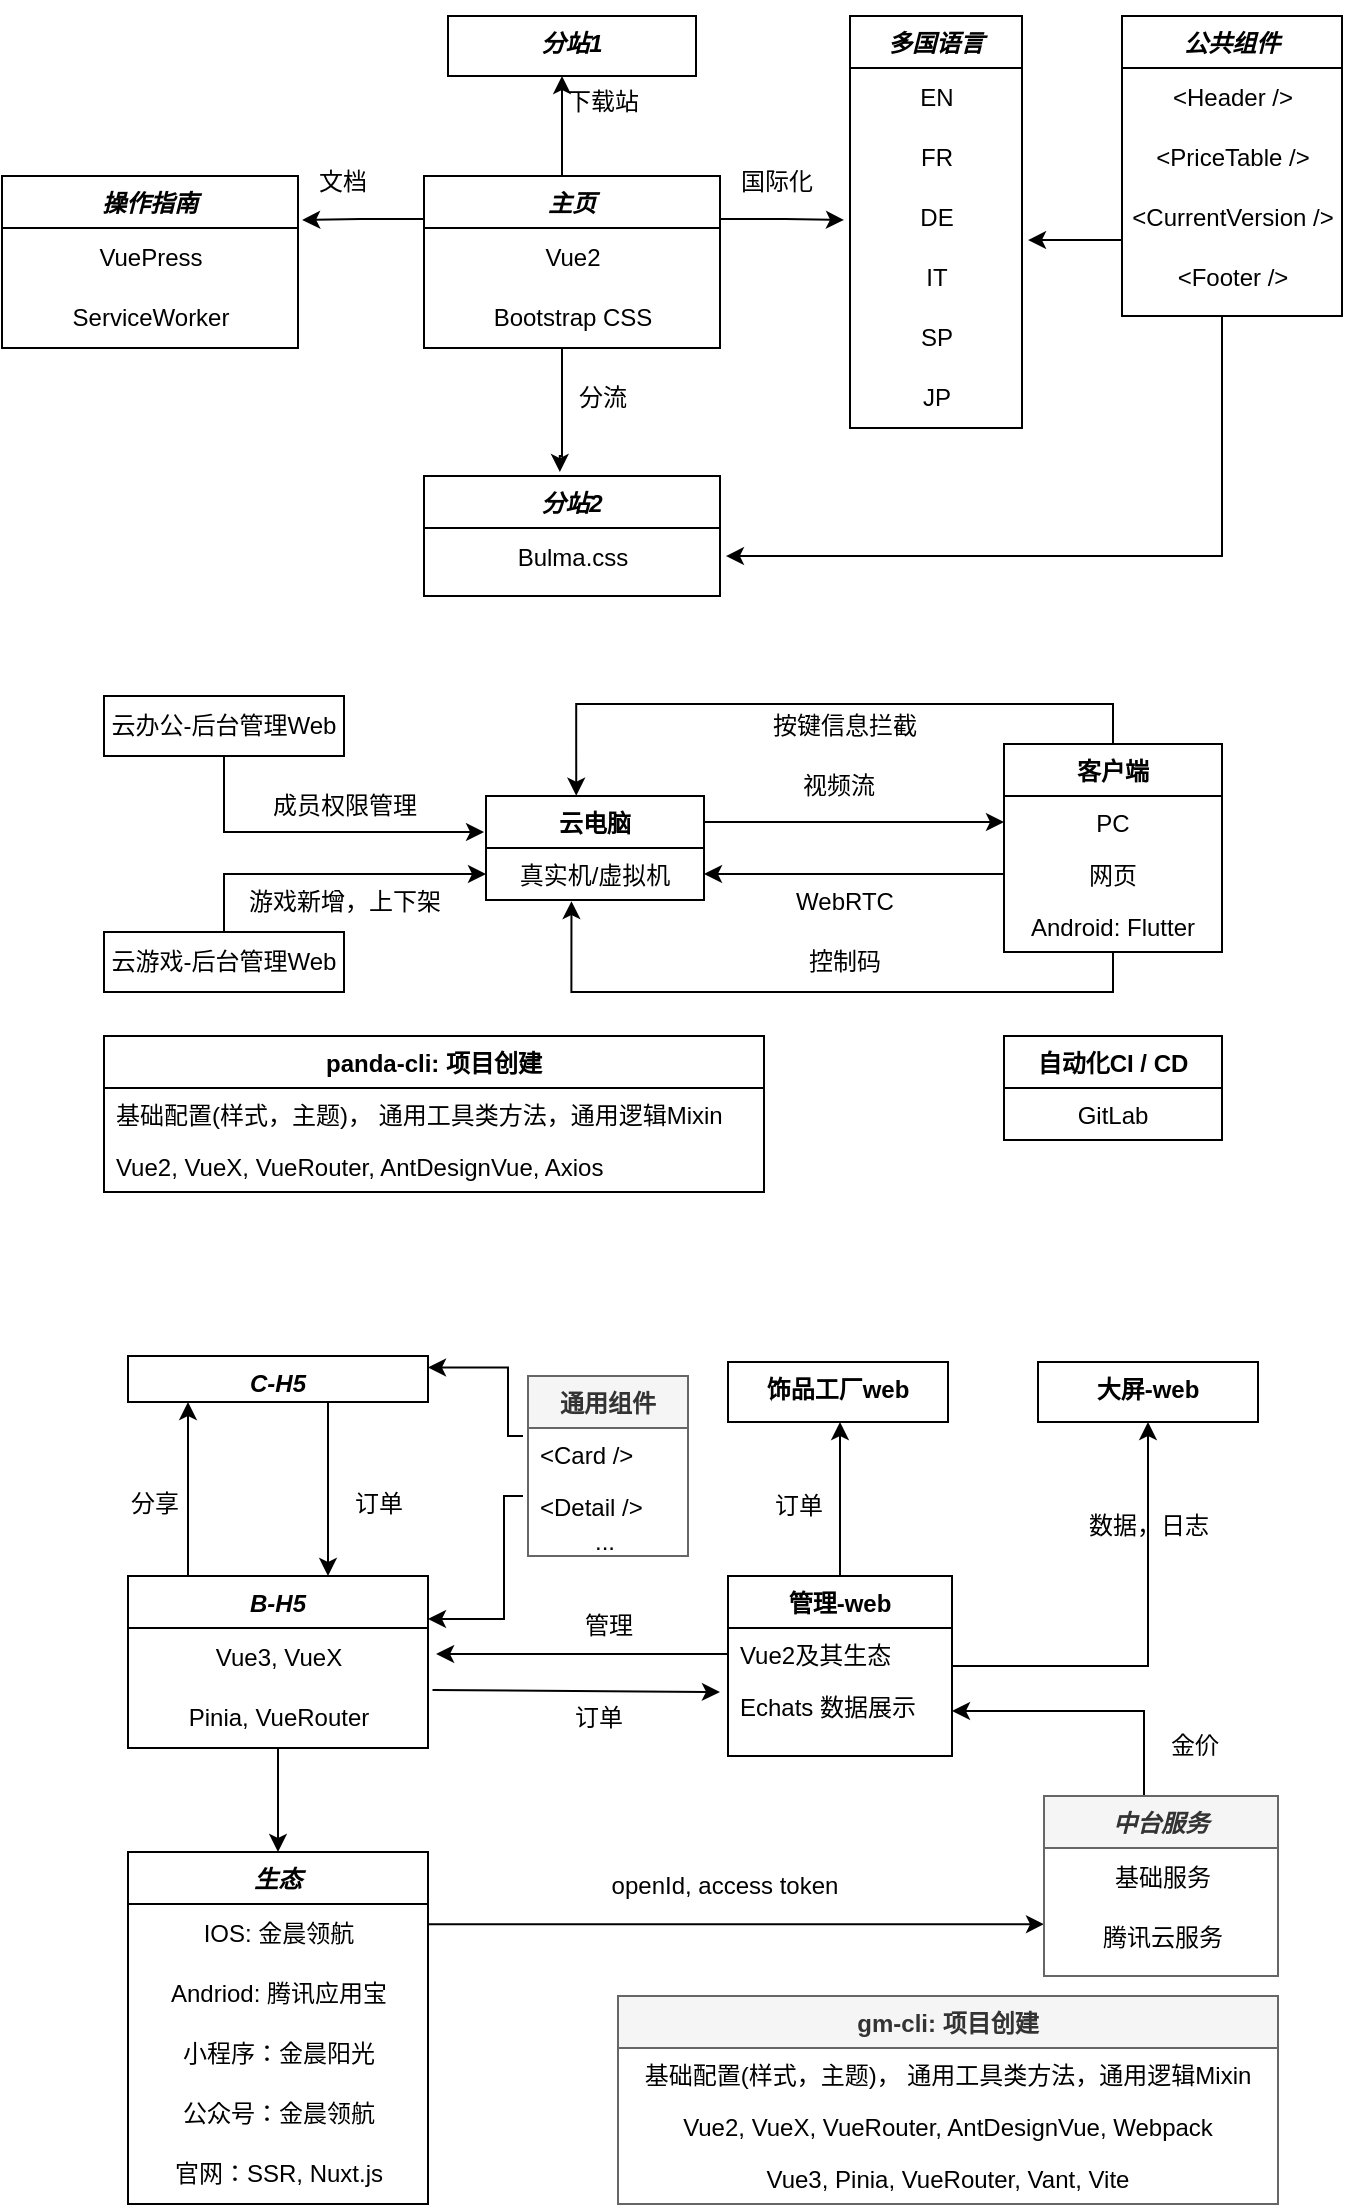 <mxfile version="21.2.1" type="github">
  <diagram id="C5RBs43oDa-KdzZeNtuy" name="Page-1">
    <mxGraphModel dx="1206" dy="685" grid="1" gridSize="10" guides="1" tooltips="1" connect="1" arrows="1" fold="1" page="1" pageScale="1" pageWidth="827" pageHeight="1169" math="0" shadow="0">
      <root>
        <mxCell id="WIyWlLk6GJQsqaUBKTNV-0" />
        <mxCell id="WIyWlLk6GJQsqaUBKTNV-1" parent="WIyWlLk6GJQsqaUBKTNV-0" />
        <mxCell id="tpjXseRRWUNODpJwOPA1-16" value="" style="edgeStyle=orthogonalEdgeStyle;rounded=0;orthogonalLoop=1;jettySize=auto;html=1;" parent="WIyWlLk6GJQsqaUBKTNV-1" source="zkfFHV4jXpPFQw0GAbJ--0" target="tpjXseRRWUNODpJwOPA1-15" edge="1">
          <mxGeometry relative="1" as="geometry">
            <Array as="points">
              <mxPoint x="172" y="780" />
              <mxPoint x="172" y="780" />
            </Array>
          </mxGeometry>
        </mxCell>
        <mxCell id="tpjXseRRWUNODpJwOPA1-34" value="" style="edgeStyle=orthogonalEdgeStyle;rounded=0;orthogonalLoop=1;jettySize=auto;html=1;" parent="WIyWlLk6GJQsqaUBKTNV-1" source="zkfFHV4jXpPFQw0GAbJ--0" target="tpjXseRRWUNODpJwOPA1-31" edge="1">
          <mxGeometry relative="1" as="geometry">
            <Array as="points">
              <mxPoint x="207" y="980" />
              <mxPoint x="207" y="980" />
            </Array>
          </mxGeometry>
        </mxCell>
        <mxCell id="zkfFHV4jXpPFQw0GAbJ--0" value="B-H5" style="swimlane;fontStyle=3;align=center;verticalAlign=top;childLayout=stackLayout;horizontal=1;startSize=26;horizontalStack=0;resizeParent=1;resizeLast=0;collapsible=1;marginBottom=0;rounded=0;shadow=0;strokeWidth=1;" parent="WIyWlLk6GJQsqaUBKTNV-1" vertex="1">
          <mxGeometry x="142" y="830" width="150" height="86" as="geometry">
            <mxRectangle x="230" y="140" width="160" height="26" as="alternateBounds" />
          </mxGeometry>
        </mxCell>
        <mxCell id="tpjXseRRWUNODpJwOPA1-0" value="Vue3, VueX" style="text;html=1;align=center;verticalAlign=middle;resizable=0;points=[];autosize=1;strokeColor=none;fillColor=none;" parent="zkfFHV4jXpPFQw0GAbJ--0" vertex="1">
          <mxGeometry y="26" width="150" height="30" as="geometry" />
        </mxCell>
        <mxCell id="tpjXseRRWUNODpJwOPA1-4" value="Pinia, VueRouter" style="text;html=1;align=center;verticalAlign=middle;resizable=0;points=[];autosize=1;strokeColor=none;fillColor=none;" parent="zkfFHV4jXpPFQw0GAbJ--0" vertex="1">
          <mxGeometry y="56" width="150" height="30" as="geometry" />
        </mxCell>
        <mxCell id="tpjXseRRWUNODpJwOPA1-23" value="" style="edgeStyle=orthogonalEdgeStyle;rounded=0;orthogonalLoop=1;jettySize=auto;html=1;" parent="WIyWlLk6GJQsqaUBKTNV-1" source="zkfFHV4jXpPFQw0GAbJ--17" target="tpjXseRRWUNODpJwOPA1-22" edge="1">
          <mxGeometry relative="1" as="geometry">
            <Array as="points">
              <mxPoint x="496" y="750" />
              <mxPoint x="496" y="750" />
            </Array>
          </mxGeometry>
        </mxCell>
        <mxCell id="tpjXseRRWUNODpJwOPA1-27" value="" style="edgeStyle=orthogonalEdgeStyle;rounded=0;orthogonalLoop=1;jettySize=auto;html=1;" parent="WIyWlLk6GJQsqaUBKTNV-1" source="zkfFHV4jXpPFQw0GAbJ--17" target="tpjXseRRWUNODpJwOPA1-26" edge="1">
          <mxGeometry relative="1" as="geometry" />
        </mxCell>
        <mxCell id="zkfFHV4jXpPFQw0GAbJ--17" value="管理-web" style="swimlane;fontStyle=1;align=center;verticalAlign=top;childLayout=stackLayout;horizontal=1;startSize=26;horizontalStack=0;resizeParent=1;resizeLast=0;collapsible=1;marginBottom=0;rounded=0;shadow=0;strokeWidth=1;" parent="WIyWlLk6GJQsqaUBKTNV-1" vertex="1">
          <mxGeometry x="442" y="830" width="112" height="90" as="geometry">
            <mxRectangle x="550" y="140" width="160" height="26" as="alternateBounds" />
          </mxGeometry>
        </mxCell>
        <mxCell id="zkfFHV4jXpPFQw0GAbJ--21" value="Vue2及其生态" style="text;align=left;verticalAlign=top;spacingLeft=4;spacingRight=4;overflow=hidden;rotatable=0;points=[[0,0.5],[1,0.5]];portConstraint=eastwest;rounded=0;shadow=0;html=0;" parent="zkfFHV4jXpPFQw0GAbJ--17" vertex="1">
          <mxGeometry y="26" width="112" height="26" as="geometry" />
        </mxCell>
        <mxCell id="tpjXseRRWUNODpJwOPA1-5" value="Echats 数据展示" style="text;align=left;verticalAlign=top;spacingLeft=4;spacingRight=4;overflow=hidden;rotatable=0;points=[[0,0.5],[1,0.5]];portConstraint=eastwest;rounded=0;shadow=0;html=0;" parent="zkfFHV4jXpPFQw0GAbJ--17" vertex="1">
          <mxGeometry y="52" width="112" height="26" as="geometry" />
        </mxCell>
        <mxCell id="tpjXseRRWUNODpJwOPA1-10" value="管理" style="text;html=1;align=center;verticalAlign=middle;resizable=0;points=[];autosize=1;strokeColor=none;fillColor=none;" parent="WIyWlLk6GJQsqaUBKTNV-1" vertex="1">
          <mxGeometry x="357" y="840" width="50" height="30" as="geometry" />
        </mxCell>
        <mxCell id="tpjXseRRWUNODpJwOPA1-13" value="" style="edgeStyle=none;orthogonalLoop=1;jettySize=auto;html=1;rounded=0;entryX=-0.036;entryY=0.231;entryDx=0;entryDy=0;entryPerimeter=0;exitX=1.015;exitY=1.033;exitDx=0;exitDy=0;exitPerimeter=0;" parent="WIyWlLk6GJQsqaUBKTNV-1" source="tpjXseRRWUNODpJwOPA1-0" target="tpjXseRRWUNODpJwOPA1-5" edge="1">
          <mxGeometry width="100" relative="1" as="geometry">
            <mxPoint x="296" y="890" as="sourcePoint" />
            <mxPoint x="396" y="890" as="targetPoint" />
            <Array as="points" />
          </mxGeometry>
        </mxCell>
        <mxCell id="tpjXseRRWUNODpJwOPA1-14" value="订单" style="text;html=1;align=center;verticalAlign=middle;resizable=0;points=[];autosize=1;strokeColor=none;fillColor=none;" parent="WIyWlLk6GJQsqaUBKTNV-1" vertex="1">
          <mxGeometry x="352" y="886" width="50" height="30" as="geometry" />
        </mxCell>
        <mxCell id="tpjXseRRWUNODpJwOPA1-62" style="edgeStyle=orthogonalEdgeStyle;rounded=0;orthogonalLoop=1;jettySize=auto;html=1;exitX=0.75;exitY=1;exitDx=0;exitDy=0;" parent="WIyWlLk6GJQsqaUBKTNV-1" source="tpjXseRRWUNODpJwOPA1-15" target="zkfFHV4jXpPFQw0GAbJ--0" edge="1">
          <mxGeometry relative="1" as="geometry">
            <Array as="points">
              <mxPoint x="242" y="743" />
            </Array>
          </mxGeometry>
        </mxCell>
        <mxCell id="tpjXseRRWUNODpJwOPA1-15" value="&lt;b&gt;C-H5&lt;/b&gt;" style="whiteSpace=wrap;html=1;verticalAlign=top;fontStyle=2;startSize=26;rounded=0;shadow=0;strokeWidth=1;" parent="WIyWlLk6GJQsqaUBKTNV-1" vertex="1">
          <mxGeometry x="142" y="720" width="150" height="23" as="geometry" />
        </mxCell>
        <mxCell id="tpjXseRRWUNODpJwOPA1-17" value="分享" style="text;html=1;align=center;verticalAlign=middle;resizable=0;points=[];autosize=1;strokeColor=none;fillColor=none;" parent="WIyWlLk6GJQsqaUBKTNV-1" vertex="1">
          <mxGeometry x="130" y="779" width="50" height="30" as="geometry" />
        </mxCell>
        <mxCell id="tpjXseRRWUNODpJwOPA1-20" value="订单" style="text;html=1;align=center;verticalAlign=middle;resizable=0;points=[];autosize=1;strokeColor=none;fillColor=none;" parent="WIyWlLk6GJQsqaUBKTNV-1" vertex="1">
          <mxGeometry x="242" y="779" width="50" height="30" as="geometry" />
        </mxCell>
        <mxCell id="tpjXseRRWUNODpJwOPA1-22" value="&lt;b&gt;饰品工厂web&lt;/b&gt;" style="whiteSpace=wrap;html=1;verticalAlign=top;fontStyle=0;startSize=26;rounded=0;shadow=0;strokeWidth=1;" parent="WIyWlLk6GJQsqaUBKTNV-1" vertex="1">
          <mxGeometry x="442" y="723" width="110" height="30" as="geometry" />
        </mxCell>
        <mxCell id="tpjXseRRWUNODpJwOPA1-26" value="&lt;b&gt;大屏-web&lt;/b&gt;" style="whiteSpace=wrap;html=1;verticalAlign=top;fontStyle=0;startSize=26;rounded=0;shadow=0;strokeWidth=1;" parent="WIyWlLk6GJQsqaUBKTNV-1" vertex="1">
          <mxGeometry x="597" y="723" width="110" height="30" as="geometry" />
        </mxCell>
        <mxCell id="tpjXseRRWUNODpJwOPA1-28" value="数据，日志" style="text;html=1;align=center;verticalAlign=middle;resizable=0;points=[];autosize=1;strokeColor=none;fillColor=none;" parent="WIyWlLk6GJQsqaUBKTNV-1" vertex="1">
          <mxGeometry x="612" y="790" width="80" height="30" as="geometry" />
        </mxCell>
        <mxCell id="tpjXseRRWUNODpJwOPA1-29" value="订单" style="text;html=1;align=center;verticalAlign=middle;resizable=0;points=[];autosize=1;strokeColor=none;fillColor=none;" parent="WIyWlLk6GJQsqaUBKTNV-1" vertex="1">
          <mxGeometry x="452" y="780" width="50" height="30" as="geometry" />
        </mxCell>
        <mxCell id="pgLAOwvQaar_86PXoUFI-53" style="edgeStyle=orthogonalEdgeStyle;rounded=0;orthogonalLoop=1;jettySize=auto;html=1;exitX=1;exitY=0.25;exitDx=0;exitDy=0;entryX=0;entryY=0.27;entryDx=0;entryDy=0;entryPerimeter=0;" edge="1" parent="WIyWlLk6GJQsqaUBKTNV-1" source="tpjXseRRWUNODpJwOPA1-31" target="tpjXseRRWUNODpJwOPA1-44">
          <mxGeometry relative="1" as="geometry">
            <Array as="points">
              <mxPoint x="292" y="1004" />
            </Array>
          </mxGeometry>
        </mxCell>
        <mxCell id="tpjXseRRWUNODpJwOPA1-31" value="生态" style="swimlane;fontStyle=3;align=center;verticalAlign=top;childLayout=stackLayout;horizontal=1;startSize=26;horizontalStack=0;resizeParent=1;resizeLast=0;collapsible=1;marginBottom=0;rounded=0;shadow=0;strokeWidth=1;" parent="WIyWlLk6GJQsqaUBKTNV-1" vertex="1">
          <mxGeometry x="142" y="968" width="150" height="176" as="geometry">
            <mxRectangle x="162" y="960" width="160" height="26" as="alternateBounds" />
          </mxGeometry>
        </mxCell>
        <mxCell id="tpjXseRRWUNODpJwOPA1-33" value="IOS: 金晨领航" style="text;html=1;align=center;verticalAlign=middle;resizable=0;points=[];autosize=1;strokeColor=none;fillColor=none;" parent="tpjXseRRWUNODpJwOPA1-31" vertex="1">
          <mxGeometry y="26" width="150" height="30" as="geometry" />
        </mxCell>
        <mxCell id="tpjXseRRWUNODpJwOPA1-35" value="Andriod: 腾讯应用宝" style="text;html=1;align=center;verticalAlign=middle;resizable=0;points=[];autosize=1;strokeColor=none;fillColor=none;" parent="tpjXseRRWUNODpJwOPA1-31" vertex="1">
          <mxGeometry y="56" width="150" height="30" as="geometry" />
        </mxCell>
        <mxCell id="tpjXseRRWUNODpJwOPA1-36" value="小程序：金晨阳光" style="text;html=1;align=center;verticalAlign=middle;resizable=0;points=[];autosize=1;strokeColor=none;fillColor=none;" parent="tpjXseRRWUNODpJwOPA1-31" vertex="1">
          <mxGeometry y="86" width="150" height="30" as="geometry" />
        </mxCell>
        <mxCell id="tpjXseRRWUNODpJwOPA1-37" value="公众号：金晨领航" style="text;html=1;align=center;verticalAlign=middle;resizable=0;points=[];autosize=1;strokeColor=none;fillColor=none;" parent="tpjXseRRWUNODpJwOPA1-31" vertex="1">
          <mxGeometry y="116" width="150" height="30" as="geometry" />
        </mxCell>
        <mxCell id="tpjXseRRWUNODpJwOPA1-55" value="官网：SSR, Nuxt.js" style="text;html=1;align=center;verticalAlign=middle;resizable=0;points=[];autosize=1;strokeColor=none;fillColor=none;" parent="tpjXseRRWUNODpJwOPA1-31" vertex="1">
          <mxGeometry y="146" width="150" height="30" as="geometry" />
        </mxCell>
        <mxCell id="pgLAOwvQaar_86PXoUFI-52" style="edgeStyle=orthogonalEdgeStyle;rounded=0;orthogonalLoop=1;jettySize=auto;html=1;exitX=0.5;exitY=0;exitDx=0;exitDy=0;entryX=1;entryY=0.75;entryDx=0;entryDy=0;" edge="1" parent="WIyWlLk6GJQsqaUBKTNV-1" source="tpjXseRRWUNODpJwOPA1-42" target="zkfFHV4jXpPFQw0GAbJ--17">
          <mxGeometry relative="1" as="geometry">
            <Array as="points">
              <mxPoint x="650" y="940" />
              <mxPoint x="650" y="897" />
            </Array>
          </mxGeometry>
        </mxCell>
        <mxCell id="tpjXseRRWUNODpJwOPA1-42" value="中台服务" style="swimlane;fontStyle=3;align=center;verticalAlign=top;childLayout=stackLayout;horizontal=1;startSize=26;horizontalStack=0;resizeParent=1;resizeLast=0;collapsible=1;marginBottom=0;rounded=0;shadow=0;strokeWidth=1;fillColor=#f5f5f5;strokeColor=#666666;fontColor=#333333;" parent="WIyWlLk6GJQsqaUBKTNV-1" vertex="1">
          <mxGeometry x="600" y="940" width="117" height="90" as="geometry">
            <mxRectangle x="230" y="140" width="160" height="26" as="alternateBounds" />
          </mxGeometry>
        </mxCell>
        <mxCell id="tpjXseRRWUNODpJwOPA1-43" value="基础服务" style="text;html=1;align=center;verticalAlign=middle;resizable=0;points=[];autosize=1;strokeColor=none;fillColor=none;" parent="tpjXseRRWUNODpJwOPA1-42" vertex="1">
          <mxGeometry y="26" width="117" height="30" as="geometry" />
        </mxCell>
        <mxCell id="tpjXseRRWUNODpJwOPA1-44" value="腾讯云服务" style="text;html=1;align=center;verticalAlign=middle;resizable=0;points=[];autosize=1;strokeColor=none;fillColor=none;" parent="tpjXseRRWUNODpJwOPA1-42" vertex="1">
          <mxGeometry y="56" width="117" height="30" as="geometry" />
        </mxCell>
        <mxCell id="tpjXseRRWUNODpJwOPA1-49" value="金价" style="text;html=1;align=center;verticalAlign=middle;resizable=0;points=[];autosize=1;strokeColor=none;fillColor=none;" parent="WIyWlLk6GJQsqaUBKTNV-1" vertex="1">
          <mxGeometry x="650" y="900" width="50" height="30" as="geometry" />
        </mxCell>
        <mxCell id="tpjXseRRWUNODpJwOPA1-54" value="openId, access token" style="text;html=1;align=center;verticalAlign=middle;resizable=0;points=[];autosize=1;strokeColor=none;fillColor=none;" parent="WIyWlLk6GJQsqaUBKTNV-1" vertex="1">
          <mxGeometry x="370" y="970" width="140" height="30" as="geometry" />
        </mxCell>
        <mxCell id="tpjXseRRWUNODpJwOPA1-58" style="edgeStyle=orthogonalEdgeStyle;rounded=0;orthogonalLoop=1;jettySize=auto;html=1;exitX=0.25;exitY=1;exitDx=0;exitDy=0;entryX=1;entryY=0.25;entryDx=0;entryDy=0;" parent="WIyWlLk6GJQsqaUBKTNV-1" target="zkfFHV4jXpPFQw0GAbJ--0" edge="1">
          <mxGeometry relative="1" as="geometry">
            <mxPoint x="339.5" y="790" as="sourcePoint" />
            <Array as="points">
              <mxPoint x="330" y="790" />
              <mxPoint x="330" y="852" />
            </Array>
          </mxGeometry>
        </mxCell>
        <mxCell id="tpjXseRRWUNODpJwOPA1-64" style="edgeStyle=orthogonalEdgeStyle;rounded=0;orthogonalLoop=1;jettySize=auto;html=1;exitX=0.25;exitY=0;exitDx=0;exitDy=0;entryX=1;entryY=0.25;entryDx=0;entryDy=0;" parent="WIyWlLk6GJQsqaUBKTNV-1" target="tpjXseRRWUNODpJwOPA1-15" edge="1">
          <mxGeometry relative="1" as="geometry">
            <mxPoint x="339.5" y="760" as="sourcePoint" />
            <Array as="points">
              <mxPoint x="332" y="760" />
              <mxPoint x="332" y="726" />
            </Array>
          </mxGeometry>
        </mxCell>
        <mxCell id="tpjXseRRWUNODpJwOPA1-63" style="edgeStyle=orthogonalEdgeStyle;rounded=0;orthogonalLoop=1;jettySize=auto;html=1;exitX=0;exitY=0.5;exitDx=0;exitDy=0;entryX=1.027;entryY=0.433;entryDx=0;entryDy=0;entryPerimeter=0;" parent="WIyWlLk6GJQsqaUBKTNV-1" source="zkfFHV4jXpPFQw0GAbJ--21" target="tpjXseRRWUNODpJwOPA1-0" edge="1">
          <mxGeometry relative="1" as="geometry" />
        </mxCell>
        <mxCell id="tpjXseRRWUNODpJwOPA1-125" value="" style="group" parent="WIyWlLk6GJQsqaUBKTNV-1" vertex="1" connectable="0">
          <mxGeometry x="79" y="50" width="670" height="290" as="geometry" />
        </mxCell>
        <mxCell id="tpjXseRRWUNODpJwOPA1-66" value="主页&#xa;" style="swimlane;fontStyle=3;align=center;verticalAlign=top;childLayout=stackLayout;horizontal=1;startSize=26;horizontalStack=0;resizeParent=1;resizeLast=0;collapsible=1;marginBottom=0;rounded=0;shadow=0;strokeWidth=1;" parent="tpjXseRRWUNODpJwOPA1-125" vertex="1">
          <mxGeometry x="211" y="80" width="148" height="86" as="geometry">
            <mxRectangle x="162" y="960" width="160" height="26" as="alternateBounds" />
          </mxGeometry>
        </mxCell>
        <mxCell id="tpjXseRRWUNODpJwOPA1-67" value="Vue2" style="text;html=1;align=center;verticalAlign=middle;resizable=0;points=[];autosize=1;strokeColor=none;fillColor=none;" parent="tpjXseRRWUNODpJwOPA1-66" vertex="1">
          <mxGeometry y="26" width="148" height="30" as="geometry" />
        </mxCell>
        <mxCell id="tpjXseRRWUNODpJwOPA1-112" value="Bootstrap CSS" style="text;html=1;align=center;verticalAlign=middle;resizable=0;points=[];autosize=1;strokeColor=none;fillColor=none;" parent="tpjXseRRWUNODpJwOPA1-66" vertex="1">
          <mxGeometry y="56" width="148" height="30" as="geometry" />
        </mxCell>
        <mxCell id="tpjXseRRWUNODpJwOPA1-73" value="分站1" style="whiteSpace=wrap;html=1;verticalAlign=top;fontStyle=3;startSize=26;rounded=0;shadow=0;strokeWidth=1;" parent="tpjXseRRWUNODpJwOPA1-125" vertex="1">
          <mxGeometry x="223" width="124" height="30" as="geometry" />
        </mxCell>
        <mxCell id="tpjXseRRWUNODpJwOPA1-74" value="" style="edgeStyle=orthogonalEdgeStyle;rounded=0;orthogonalLoop=1;jettySize=auto;html=1;" parent="tpjXseRRWUNODpJwOPA1-125" source="tpjXseRRWUNODpJwOPA1-66" target="tpjXseRRWUNODpJwOPA1-73" edge="1">
          <mxGeometry relative="1" as="geometry">
            <Array as="points">
              <mxPoint x="280" y="50" />
              <mxPoint x="280" y="50" />
            </Array>
          </mxGeometry>
        </mxCell>
        <mxCell id="tpjXseRRWUNODpJwOPA1-81" value="多国语言" style="swimlane;fontStyle=3;align=center;verticalAlign=top;childLayout=stackLayout;horizontal=1;startSize=26;horizontalStack=0;resizeParent=1;resizeLast=0;collapsible=1;marginBottom=0;rounded=0;shadow=0;strokeWidth=1;" parent="tpjXseRRWUNODpJwOPA1-125" vertex="1">
          <mxGeometry x="424" width="86" height="206" as="geometry">
            <mxRectangle x="162" y="960" width="160" height="26" as="alternateBounds" />
          </mxGeometry>
        </mxCell>
        <mxCell id="tpjXseRRWUNODpJwOPA1-82" value="EN" style="text;html=1;align=center;verticalAlign=middle;resizable=0;points=[];autosize=1;strokeColor=none;fillColor=none;" parent="tpjXseRRWUNODpJwOPA1-81" vertex="1">
          <mxGeometry y="26" width="86" height="30" as="geometry" />
        </mxCell>
        <mxCell id="tpjXseRRWUNODpJwOPA1-83" value="FR" style="text;html=1;align=center;verticalAlign=middle;resizable=0;points=[];autosize=1;strokeColor=none;fillColor=none;" parent="tpjXseRRWUNODpJwOPA1-81" vertex="1">
          <mxGeometry y="56" width="86" height="30" as="geometry" />
        </mxCell>
        <mxCell id="tpjXseRRWUNODpJwOPA1-84" value="DE" style="text;html=1;align=center;verticalAlign=middle;resizable=0;points=[];autosize=1;strokeColor=none;fillColor=none;" parent="tpjXseRRWUNODpJwOPA1-81" vertex="1">
          <mxGeometry y="86" width="86" height="30" as="geometry" />
        </mxCell>
        <mxCell id="tpjXseRRWUNODpJwOPA1-85" value="IT" style="text;html=1;align=center;verticalAlign=middle;resizable=0;points=[];autosize=1;strokeColor=none;fillColor=none;" parent="tpjXseRRWUNODpJwOPA1-81" vertex="1">
          <mxGeometry y="116" width="86" height="30" as="geometry" />
        </mxCell>
        <mxCell id="tpjXseRRWUNODpJwOPA1-86" value="SP" style="text;html=1;align=center;verticalAlign=middle;resizable=0;points=[];autosize=1;strokeColor=none;fillColor=none;" parent="tpjXseRRWUNODpJwOPA1-81" vertex="1">
          <mxGeometry y="146" width="86" height="30" as="geometry" />
        </mxCell>
        <mxCell id="tpjXseRRWUNODpJwOPA1-87" value="JP" style="text;html=1;align=center;verticalAlign=middle;resizable=0;points=[];autosize=1;strokeColor=none;fillColor=none;" parent="tpjXseRRWUNODpJwOPA1-81" vertex="1">
          <mxGeometry y="176" width="86" height="30" as="geometry" />
        </mxCell>
        <mxCell id="tpjXseRRWUNODpJwOPA1-123" style="edgeStyle=orthogonalEdgeStyle;rounded=0;orthogonalLoop=1;jettySize=auto;html=1;exitX=1;exitY=0.25;exitDx=0;exitDy=0;entryX=-0.035;entryY=0.533;entryDx=0;entryDy=0;entryPerimeter=0;" parent="tpjXseRRWUNODpJwOPA1-125" source="tpjXseRRWUNODpJwOPA1-66" target="tpjXseRRWUNODpJwOPA1-84" edge="1">
          <mxGeometry relative="1" as="geometry" />
        </mxCell>
        <mxCell id="tpjXseRRWUNODpJwOPA1-103" style="edgeStyle=orthogonalEdgeStyle;rounded=0;orthogonalLoop=1;jettySize=auto;html=1;exitX=0;exitY=0;exitDx=0;exitDy=0;entryX=1.035;entryY=-0.133;entryDx=0;entryDy=0;entryPerimeter=0;" parent="tpjXseRRWUNODpJwOPA1-125" source="tpjXseRRWUNODpJwOPA1-94" target="tpjXseRRWUNODpJwOPA1-85" edge="1">
          <mxGeometry relative="1" as="geometry">
            <Array as="points">
              <mxPoint x="560" y="112" />
            </Array>
          </mxGeometry>
        </mxCell>
        <mxCell id="tpjXseRRWUNODpJwOPA1-94" value="公共组件" style="swimlane;fontStyle=3;align=center;verticalAlign=top;childLayout=stackLayout;horizontal=1;startSize=26;horizontalStack=0;resizeParent=1;resizeLast=0;collapsible=1;marginBottom=0;rounded=0;shadow=0;strokeWidth=1;" parent="tpjXseRRWUNODpJwOPA1-125" vertex="1">
          <mxGeometry x="560" width="110" height="150" as="geometry">
            <mxRectangle x="162" y="960" width="160" height="26" as="alternateBounds" />
          </mxGeometry>
        </mxCell>
        <mxCell id="tpjXseRRWUNODpJwOPA1-97" value="&amp;lt;Header /&amp;gt;" style="text;html=1;align=center;verticalAlign=middle;resizable=0;points=[];autosize=1;strokeColor=none;fillColor=none;" parent="tpjXseRRWUNODpJwOPA1-94" vertex="1">
          <mxGeometry y="26" width="110" height="30" as="geometry" />
        </mxCell>
        <mxCell id="tpjXseRRWUNODpJwOPA1-100" value="&amp;lt;PriceTable /&amp;gt;" style="text;html=1;align=center;verticalAlign=middle;resizable=0;points=[];autosize=1;strokeColor=none;fillColor=none;" parent="tpjXseRRWUNODpJwOPA1-94" vertex="1">
          <mxGeometry y="56" width="110" height="30" as="geometry" />
        </mxCell>
        <mxCell id="tpjXseRRWUNODpJwOPA1-101" value="&amp;lt;CurrentVersion /&amp;gt;" style="text;html=1;align=center;verticalAlign=middle;resizable=0;points=[];autosize=1;strokeColor=none;fillColor=none;" parent="tpjXseRRWUNODpJwOPA1-94" vertex="1">
          <mxGeometry y="86" width="110" height="30" as="geometry" />
        </mxCell>
        <mxCell id="tpjXseRRWUNODpJwOPA1-102" value="&amp;lt;Footer /&amp;gt;" style="text;html=1;align=center;verticalAlign=middle;resizable=0;points=[];autosize=1;strokeColor=none;fillColor=none;" parent="tpjXseRRWUNODpJwOPA1-94" vertex="1">
          <mxGeometry y="116" width="110" height="30" as="geometry" />
        </mxCell>
        <mxCell id="tpjXseRRWUNODpJwOPA1-106" value="操作指南" style="swimlane;fontStyle=3;align=center;verticalAlign=top;childLayout=stackLayout;horizontal=1;startSize=26;horizontalStack=0;resizeParent=1;resizeLast=0;collapsible=1;marginBottom=0;rounded=0;shadow=0;strokeWidth=1;" parent="tpjXseRRWUNODpJwOPA1-125" vertex="1">
          <mxGeometry y="80" width="148" height="86" as="geometry">
            <mxRectangle x="162" y="960" width="160" height="26" as="alternateBounds" />
          </mxGeometry>
        </mxCell>
        <mxCell id="tpjXseRRWUNODpJwOPA1-107" value="VuePress" style="text;html=1;align=center;verticalAlign=middle;resizable=0;points=[];autosize=1;strokeColor=none;fillColor=none;" parent="tpjXseRRWUNODpJwOPA1-106" vertex="1">
          <mxGeometry y="26" width="148" height="30" as="geometry" />
        </mxCell>
        <mxCell id="tpjXseRRWUNODpJwOPA1-108" value="ServiceWorker" style="text;html=1;align=center;verticalAlign=middle;resizable=0;points=[];autosize=1;strokeColor=none;fillColor=none;" parent="tpjXseRRWUNODpJwOPA1-106" vertex="1">
          <mxGeometry y="56" width="148" height="30" as="geometry" />
        </mxCell>
        <mxCell id="tpjXseRRWUNODpJwOPA1-115" style="edgeStyle=orthogonalEdgeStyle;rounded=0;orthogonalLoop=1;jettySize=auto;html=1;exitX=0;exitY=0.25;exitDx=0;exitDy=0;entryX=1.014;entryY=-0.133;entryDx=0;entryDy=0;entryPerimeter=0;" parent="tpjXseRRWUNODpJwOPA1-125" source="tpjXseRRWUNODpJwOPA1-66" target="tpjXseRRWUNODpJwOPA1-107" edge="1">
          <mxGeometry relative="1" as="geometry" />
        </mxCell>
        <mxCell id="tpjXseRRWUNODpJwOPA1-110" value="分站2" style="swimlane;fontStyle=3;align=center;verticalAlign=top;childLayout=stackLayout;horizontal=1;startSize=26;horizontalStack=0;resizeParent=1;resizeLast=0;collapsible=1;marginBottom=0;rounded=0;shadow=0;strokeWidth=1;" parent="tpjXseRRWUNODpJwOPA1-125" vertex="1">
          <mxGeometry x="211" y="230" width="148" height="60" as="geometry">
            <mxRectangle x="162" y="960" width="160" height="26" as="alternateBounds" />
          </mxGeometry>
        </mxCell>
        <mxCell id="tpjXseRRWUNODpJwOPA1-111" value="Bulma.css" style="text;html=1;align=center;verticalAlign=middle;resizable=0;points=[];autosize=1;strokeColor=none;fillColor=none;" parent="tpjXseRRWUNODpJwOPA1-110" vertex="1">
          <mxGeometry y="26" width="148" height="30" as="geometry" />
        </mxCell>
        <mxCell id="tpjXseRRWUNODpJwOPA1-104" style="edgeStyle=orthogonalEdgeStyle;rounded=0;orthogonalLoop=1;jettySize=auto;html=1;exitX=0.5;exitY=1;exitDx=0;exitDy=0;entryX=1.02;entryY=0.467;entryDx=0;entryDy=0;entryPerimeter=0;" parent="tpjXseRRWUNODpJwOPA1-125" source="tpjXseRRWUNODpJwOPA1-94" target="tpjXseRRWUNODpJwOPA1-111" edge="1">
          <mxGeometry relative="1" as="geometry">
            <mxPoint x="380" y="270" as="targetPoint" />
            <Array as="points">
              <mxPoint x="610" y="270" />
            </Array>
          </mxGeometry>
        </mxCell>
        <mxCell id="tpjXseRRWUNODpJwOPA1-93" value="" style="edgeStyle=orthogonalEdgeStyle;rounded=0;orthogonalLoop=1;jettySize=auto;html=1;entryX=0.459;entryY=-0.033;entryDx=0;entryDy=0;entryPerimeter=0;" parent="tpjXseRRWUNODpJwOPA1-125" source="tpjXseRRWUNODpJwOPA1-66" target="tpjXseRRWUNODpJwOPA1-110" edge="1">
          <mxGeometry relative="1" as="geometry">
            <mxPoint x="270" y="220" as="targetPoint" />
            <Array as="points">
              <mxPoint x="280" y="220" />
              <mxPoint x="279" y="220" />
            </Array>
          </mxGeometry>
        </mxCell>
        <mxCell id="tpjXseRRWUNODpJwOPA1-113" value="下载站" style="text;html=1;align=center;verticalAlign=middle;resizable=0;points=[];autosize=1;strokeColor=none;fillColor=none;" parent="tpjXseRRWUNODpJwOPA1-125" vertex="1">
          <mxGeometry x="270" y="28" width="60" height="30" as="geometry" />
        </mxCell>
        <mxCell id="tpjXseRRWUNODpJwOPA1-114" value="分流" style="text;html=1;align=center;verticalAlign=middle;resizable=0;points=[];autosize=1;strokeColor=none;fillColor=none;" parent="tpjXseRRWUNODpJwOPA1-125" vertex="1">
          <mxGeometry x="275" y="176" width="50" height="30" as="geometry" />
        </mxCell>
        <mxCell id="tpjXseRRWUNODpJwOPA1-116" value="文档" style="text;html=1;align=center;verticalAlign=middle;resizable=0;points=[];autosize=1;strokeColor=none;fillColor=none;" parent="tpjXseRRWUNODpJwOPA1-125" vertex="1">
          <mxGeometry x="145" y="68" width="50" height="30" as="geometry" />
        </mxCell>
        <mxCell id="tpjXseRRWUNODpJwOPA1-124" value="国际化" style="text;html=1;align=center;verticalAlign=middle;resizable=0;points=[];autosize=1;strokeColor=none;fillColor=none;" parent="tpjXseRRWUNODpJwOPA1-125" vertex="1">
          <mxGeometry x="357" y="68" width="60" height="30" as="geometry" />
        </mxCell>
        <mxCell id="pgLAOwvQaar_86PXoUFI-1" value="通用组件" style="swimlane;fontStyle=1;align=center;verticalAlign=top;childLayout=stackLayout;horizontal=1;startSize=26;horizontalStack=0;resizeParent=1;resizeLast=0;collapsible=1;marginBottom=0;rounded=0;shadow=0;strokeWidth=1;fillColor=#f5f5f5;fontColor=#333333;strokeColor=#666666;" vertex="1" parent="WIyWlLk6GJQsqaUBKTNV-1">
          <mxGeometry x="342" y="730" width="80" height="90" as="geometry">
            <mxRectangle x="550" y="140" width="160" height="26" as="alternateBounds" />
          </mxGeometry>
        </mxCell>
        <mxCell id="pgLAOwvQaar_86PXoUFI-2" value="&lt;Card /&gt;" style="text;align=left;verticalAlign=top;spacingLeft=4;spacingRight=4;overflow=hidden;rotatable=0;points=[[0,0.5],[1,0.5]];portConstraint=eastwest;rounded=0;shadow=0;html=0;" vertex="1" parent="pgLAOwvQaar_86PXoUFI-1">
          <mxGeometry y="26" width="80" height="26" as="geometry" />
        </mxCell>
        <mxCell id="pgLAOwvQaar_86PXoUFI-3" value="&lt;Detail /&gt;" style="text;align=left;verticalAlign=top;spacingLeft=4;spacingRight=4;overflow=hidden;rotatable=0;points=[[0,0.5],[1,0.5]];portConstraint=eastwest;rounded=0;shadow=0;html=0;" vertex="1" parent="pgLAOwvQaar_86PXoUFI-1">
          <mxGeometry y="52" width="80" height="26" as="geometry" />
        </mxCell>
        <mxCell id="pgLAOwvQaar_86PXoUFI-6" value="..." style="text;html=1;align=center;verticalAlign=middle;resizable=0;points=[];autosize=1;strokeColor=none;fillColor=none;" vertex="1" parent="WIyWlLk6GJQsqaUBKTNV-1">
          <mxGeometry x="365" y="798" width="30" height="30" as="geometry" />
        </mxCell>
        <mxCell id="pgLAOwvQaar_86PXoUFI-26" style="edgeStyle=orthogonalEdgeStyle;rounded=0;orthogonalLoop=1;jettySize=auto;html=1;exitX=1;exitY=0.25;exitDx=0;exitDy=0;entryX=0;entryY=0.5;entryDx=0;entryDy=0;" edge="1" parent="WIyWlLk6GJQsqaUBKTNV-1" source="pgLAOwvQaar_86PXoUFI-18" target="pgLAOwvQaar_86PXoUFI-23">
          <mxGeometry relative="1" as="geometry" />
        </mxCell>
        <mxCell id="pgLAOwvQaar_86PXoUFI-18" value="云电脑" style="swimlane;fontStyle=1;align=center;verticalAlign=top;childLayout=stackLayout;horizontal=1;startSize=26;horizontalStack=0;resizeParent=1;resizeLast=0;collapsible=1;marginBottom=0;rounded=0;shadow=0;strokeWidth=1;" vertex="1" parent="WIyWlLk6GJQsqaUBKTNV-1">
          <mxGeometry x="321" y="440" width="109" height="52" as="geometry">
            <mxRectangle x="550" y="140" width="160" height="26" as="alternateBounds" />
          </mxGeometry>
        </mxCell>
        <mxCell id="pgLAOwvQaar_86PXoUFI-19" value="真实机/虚拟机" style="text;align=center;verticalAlign=top;spacingLeft=4;spacingRight=4;overflow=hidden;rotatable=0;points=[[0,0.5],[1,0.5]];portConstraint=eastwest;rounded=0;shadow=0;html=0;" vertex="1" parent="pgLAOwvQaar_86PXoUFI-18">
          <mxGeometry y="26" width="109" height="26" as="geometry" />
        </mxCell>
        <mxCell id="pgLAOwvQaar_86PXoUFI-30" style="edgeStyle=orthogonalEdgeStyle;rounded=0;orthogonalLoop=1;jettySize=auto;html=1;exitX=0.5;exitY=1;exitDx=0;exitDy=0;entryX=0.392;entryY=1.022;entryDx=0;entryDy=0;entryPerimeter=0;" edge="1" parent="WIyWlLk6GJQsqaUBKTNV-1" source="pgLAOwvQaar_86PXoUFI-22" target="pgLAOwvQaar_86PXoUFI-19">
          <mxGeometry relative="1" as="geometry" />
        </mxCell>
        <mxCell id="pgLAOwvQaar_86PXoUFI-33" style="edgeStyle=orthogonalEdgeStyle;rounded=0;orthogonalLoop=1;jettySize=auto;html=1;exitX=0.5;exitY=0;exitDx=0;exitDy=0;entryX=0.414;entryY=-0.003;entryDx=0;entryDy=0;entryPerimeter=0;" edge="1" parent="WIyWlLk6GJQsqaUBKTNV-1" source="pgLAOwvQaar_86PXoUFI-22" target="pgLAOwvQaar_86PXoUFI-18">
          <mxGeometry relative="1" as="geometry" />
        </mxCell>
        <mxCell id="pgLAOwvQaar_86PXoUFI-22" value="客户端" style="swimlane;fontStyle=1;align=center;verticalAlign=top;childLayout=stackLayout;horizontal=1;startSize=26;horizontalStack=0;resizeParent=1;resizeLast=0;collapsible=1;marginBottom=0;rounded=0;shadow=0;strokeWidth=1;" vertex="1" parent="WIyWlLk6GJQsqaUBKTNV-1">
          <mxGeometry x="580" y="414" width="109" height="104" as="geometry">
            <mxRectangle x="550" y="140" width="160" height="26" as="alternateBounds" />
          </mxGeometry>
        </mxCell>
        <mxCell id="pgLAOwvQaar_86PXoUFI-23" value="PC" style="text;align=center;verticalAlign=top;spacingLeft=4;spacingRight=4;overflow=hidden;rotatable=0;points=[[0,0.5],[1,0.5]];portConstraint=eastwest;rounded=0;shadow=0;html=0;" vertex="1" parent="pgLAOwvQaar_86PXoUFI-22">
          <mxGeometry y="26" width="109" height="26" as="geometry" />
        </mxCell>
        <mxCell id="pgLAOwvQaar_86PXoUFI-24" value="网页" style="text;align=center;verticalAlign=top;spacingLeft=4;spacingRight=4;overflow=hidden;rotatable=0;points=[[0,0.5],[1,0.5]];portConstraint=eastwest;rounded=0;shadow=0;html=0;" vertex="1" parent="pgLAOwvQaar_86PXoUFI-22">
          <mxGeometry y="52" width="109" height="26" as="geometry" />
        </mxCell>
        <mxCell id="pgLAOwvQaar_86PXoUFI-25" value="Android: Flutter" style="text;align=center;verticalAlign=top;spacingLeft=4;spacingRight=4;overflow=hidden;rotatable=0;points=[[0,0.5],[1,0.5]];portConstraint=eastwest;rounded=0;shadow=0;html=0;" vertex="1" parent="pgLAOwvQaar_86PXoUFI-22">
          <mxGeometry y="78" width="109" height="26" as="geometry" />
        </mxCell>
        <mxCell id="pgLAOwvQaar_86PXoUFI-27" value="视频流" style="text;html=1;align=center;verticalAlign=middle;resizable=0;points=[];autosize=1;strokeColor=none;fillColor=none;" vertex="1" parent="WIyWlLk6GJQsqaUBKTNV-1">
          <mxGeometry x="467" y="420" width="60" height="30" as="geometry" />
        </mxCell>
        <mxCell id="pgLAOwvQaar_86PXoUFI-28" style="edgeStyle=orthogonalEdgeStyle;rounded=0;orthogonalLoop=1;jettySize=auto;html=1;exitX=0;exitY=0.5;exitDx=0;exitDy=0;entryX=1;entryY=0.5;entryDx=0;entryDy=0;" edge="1" parent="WIyWlLk6GJQsqaUBKTNV-1" source="pgLAOwvQaar_86PXoUFI-24" target="pgLAOwvQaar_86PXoUFI-19">
          <mxGeometry relative="1" as="geometry" />
        </mxCell>
        <mxCell id="pgLAOwvQaar_86PXoUFI-29" value="WebRTC" style="text;html=1;align=center;verticalAlign=middle;resizable=0;points=[];autosize=1;strokeColor=none;fillColor=none;" vertex="1" parent="WIyWlLk6GJQsqaUBKTNV-1">
          <mxGeometry x="465" y="478" width="70" height="30" as="geometry" />
        </mxCell>
        <mxCell id="pgLAOwvQaar_86PXoUFI-31" value="控制码" style="text;html=1;align=center;verticalAlign=middle;resizable=0;points=[];autosize=1;strokeColor=none;fillColor=none;" vertex="1" parent="WIyWlLk6GJQsqaUBKTNV-1">
          <mxGeometry x="470" y="508" width="60" height="30" as="geometry" />
        </mxCell>
        <mxCell id="pgLAOwvQaar_86PXoUFI-34" value="按键信息拦截" style="text;html=1;align=center;verticalAlign=middle;resizable=0;points=[];autosize=1;strokeColor=none;fillColor=none;" vertex="1" parent="WIyWlLk6GJQsqaUBKTNV-1">
          <mxGeometry x="450" y="390" width="100" height="30" as="geometry" />
        </mxCell>
        <mxCell id="pgLAOwvQaar_86PXoUFI-40" style="edgeStyle=orthogonalEdgeStyle;rounded=0;orthogonalLoop=1;jettySize=auto;html=1;exitX=0.5;exitY=1;exitDx=0;exitDy=0;entryX=-0.009;entryY=0.347;entryDx=0;entryDy=0;entryPerimeter=0;" edge="1" parent="WIyWlLk6GJQsqaUBKTNV-1" source="pgLAOwvQaar_86PXoUFI-37" target="pgLAOwvQaar_86PXoUFI-18">
          <mxGeometry relative="1" as="geometry" />
        </mxCell>
        <mxCell id="pgLAOwvQaar_86PXoUFI-37" value="云办公-后台管理Web" style="whiteSpace=wrap;html=1;" vertex="1" parent="WIyWlLk6GJQsqaUBKTNV-1">
          <mxGeometry x="130" y="390" width="120" height="30" as="geometry" />
        </mxCell>
        <mxCell id="pgLAOwvQaar_86PXoUFI-42" style="edgeStyle=orthogonalEdgeStyle;rounded=0;orthogonalLoop=1;jettySize=auto;html=1;exitX=0.5;exitY=0;exitDx=0;exitDy=0;entryX=0;entryY=0.5;entryDx=0;entryDy=0;" edge="1" parent="WIyWlLk6GJQsqaUBKTNV-1" source="pgLAOwvQaar_86PXoUFI-38" target="pgLAOwvQaar_86PXoUFI-19">
          <mxGeometry relative="1" as="geometry" />
        </mxCell>
        <mxCell id="pgLAOwvQaar_86PXoUFI-38" value="云游戏-后台管理Web" style="whiteSpace=wrap;html=1;" vertex="1" parent="WIyWlLk6GJQsqaUBKTNV-1">
          <mxGeometry x="130" y="508" width="120" height="30" as="geometry" />
        </mxCell>
        <mxCell id="pgLAOwvQaar_86PXoUFI-41" value="成员权限管理" style="text;html=1;align=center;verticalAlign=middle;resizable=0;points=[];autosize=1;strokeColor=none;fillColor=none;" vertex="1" parent="WIyWlLk6GJQsqaUBKTNV-1">
          <mxGeometry x="200" y="430" width="100" height="30" as="geometry" />
        </mxCell>
        <mxCell id="pgLAOwvQaar_86PXoUFI-43" value="游戏新增，上下架" style="text;html=1;align=center;verticalAlign=middle;resizable=0;points=[];autosize=1;strokeColor=none;fillColor=none;" vertex="1" parent="WIyWlLk6GJQsqaUBKTNV-1">
          <mxGeometry x="190" y="478" width="120" height="30" as="geometry" />
        </mxCell>
        <mxCell id="pgLAOwvQaar_86PXoUFI-44" value="panda-cli: 项目创建" style="swimlane;fontStyle=1;align=center;verticalAlign=top;childLayout=stackLayout;horizontal=1;startSize=26;horizontalStack=0;resizeParent=1;resizeLast=0;collapsible=1;marginBottom=0;rounded=0;shadow=0;strokeWidth=1;" vertex="1" parent="WIyWlLk6GJQsqaUBKTNV-1">
          <mxGeometry x="130" y="560" width="330" height="78" as="geometry">
            <mxRectangle x="550" y="140" width="160" height="26" as="alternateBounds" />
          </mxGeometry>
        </mxCell>
        <mxCell id="pgLAOwvQaar_86PXoUFI-45" value="基础配置(样式，主题)， 通用工具类方法，通用逻辑Mixin" style="text;align=left;verticalAlign=top;spacingLeft=4;spacingRight=4;overflow=hidden;rotatable=0;points=[[0,0.5],[1,0.5]];portConstraint=eastwest;rounded=0;shadow=0;html=0;" vertex="1" parent="pgLAOwvQaar_86PXoUFI-44">
          <mxGeometry y="26" width="330" height="26" as="geometry" />
        </mxCell>
        <mxCell id="pgLAOwvQaar_86PXoUFI-46" value="Vue2, VueX, VueRouter, AntDesignVue, Axios" style="text;align=left;verticalAlign=top;spacingLeft=4;spacingRight=4;overflow=hidden;rotatable=0;points=[[0,0.5],[1,0.5]];portConstraint=eastwest;rounded=0;shadow=0;html=0;" vertex="1" parent="pgLAOwvQaar_86PXoUFI-44">
          <mxGeometry y="52" width="330" height="26" as="geometry" />
        </mxCell>
        <mxCell id="pgLAOwvQaar_86PXoUFI-47" value="自动化CI / CD" style="swimlane;fontStyle=1;align=center;verticalAlign=top;childLayout=stackLayout;horizontal=1;startSize=26;horizontalStack=0;resizeParent=1;resizeLast=0;collapsible=1;marginBottom=0;rounded=0;shadow=0;strokeWidth=1;" vertex="1" parent="WIyWlLk6GJQsqaUBKTNV-1">
          <mxGeometry x="580" y="560" width="109" height="52" as="geometry">
            <mxRectangle x="550" y="140" width="160" height="26" as="alternateBounds" />
          </mxGeometry>
        </mxCell>
        <mxCell id="pgLAOwvQaar_86PXoUFI-48" value="GitLab" style="text;align=center;verticalAlign=top;spacingLeft=4;spacingRight=4;overflow=hidden;rotatable=0;points=[[0,0.5],[1,0.5]];portConstraint=eastwest;rounded=0;shadow=0;html=0;" vertex="1" parent="pgLAOwvQaar_86PXoUFI-47">
          <mxGeometry y="26" width="109" height="26" as="geometry" />
        </mxCell>
        <mxCell id="pgLAOwvQaar_86PXoUFI-49" value="gm-cli: 项目创建" style="swimlane;fontStyle=1;align=center;verticalAlign=top;childLayout=stackLayout;horizontal=1;startSize=26;horizontalStack=0;resizeParent=1;resizeLast=0;collapsible=1;marginBottom=0;rounded=0;shadow=0;strokeWidth=1;fillColor=#f5f5f5;strokeColor=#666666;fontColor=#333333;" vertex="1" parent="WIyWlLk6GJQsqaUBKTNV-1">
          <mxGeometry x="387" y="1040" width="330" height="104" as="geometry">
            <mxRectangle x="550" y="140" width="160" height="26" as="alternateBounds" />
          </mxGeometry>
        </mxCell>
        <mxCell id="pgLAOwvQaar_86PXoUFI-50" value="基础配置(样式，主题)， 通用工具类方法，通用逻辑Mixin" style="text;align=center;verticalAlign=top;spacingLeft=4;spacingRight=4;overflow=hidden;rotatable=0;points=[[0,0.5],[1,0.5]];portConstraint=eastwest;rounded=0;shadow=0;html=0;" vertex="1" parent="pgLAOwvQaar_86PXoUFI-49">
          <mxGeometry y="26" width="330" height="26" as="geometry" />
        </mxCell>
        <mxCell id="pgLAOwvQaar_86PXoUFI-51" value="Vue2, VueX, VueRouter, AntDesignVue, Webpack" style="text;align=center;verticalAlign=top;spacingLeft=4;spacingRight=4;overflow=hidden;rotatable=0;points=[[0,0.5],[1,0.5]];portConstraint=eastwest;rounded=0;shadow=0;html=0;" vertex="1" parent="pgLAOwvQaar_86PXoUFI-49">
          <mxGeometry y="52" width="330" height="26" as="geometry" />
        </mxCell>
        <mxCell id="pgLAOwvQaar_86PXoUFI-54" value="Vue3, Pinia, VueRouter, Vant, Vite" style="text;align=center;verticalAlign=top;spacingLeft=4;spacingRight=4;overflow=hidden;rotatable=0;points=[[0,0.5],[1,0.5]];portConstraint=eastwest;rounded=0;shadow=0;html=0;" vertex="1" parent="pgLAOwvQaar_86PXoUFI-49">
          <mxGeometry y="78" width="330" height="26" as="geometry" />
        </mxCell>
      </root>
    </mxGraphModel>
  </diagram>
</mxfile>
